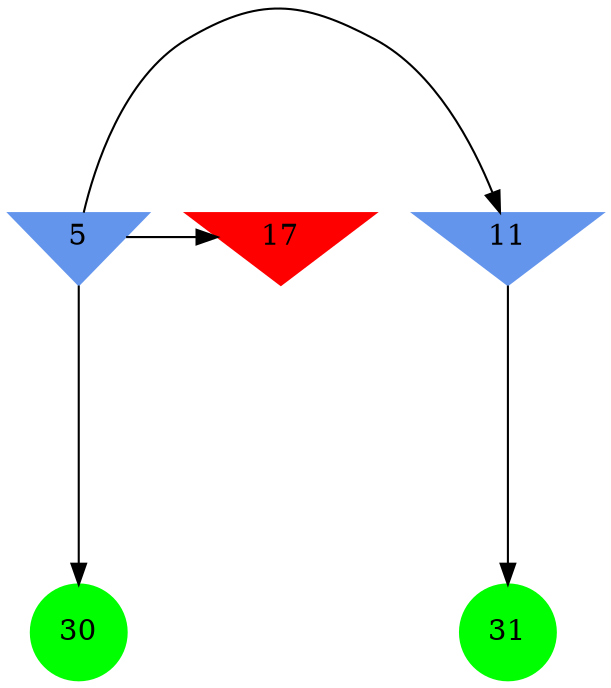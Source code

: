 digraph brain {
	ranksep=2.0;
	5 [shape=invtriangle,style=filled,color=cornflowerblue];
	11 [shape=invtriangle,style=filled,color=cornflowerblue];
	17 [shape=invtriangle,style=filled,color=red];
	30 [shape=circle,style=filled,color=green];
	31 [shape=circle,style=filled,color=green];
	5	->	30;
	5	->	17;
	5	->	11;
	11	->	31;
	{ rank=same; 5; 11; 17; }
	{ rank=same; }
	{ rank=same; 30; 31; }
}
